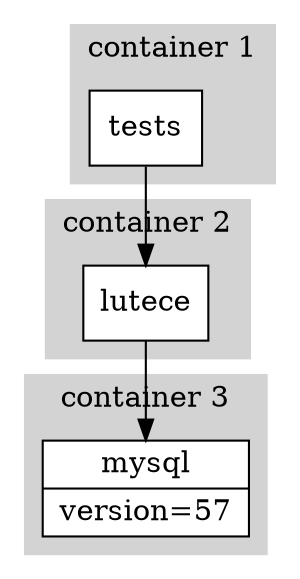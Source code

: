 digraph Config {
  node [shape="record",style="filled",fillcolor="white"];
  subgraph cluster_1 {
    label="container 1";
    style="filled";
    color="lightgrey";
    tests_0 [label="tests"];
  }
  subgraph cluster_2 {
    label="container 2";
    style="filled";
    color="lightgrey";
    lutece_0 [label="lutece"];
  }
  subgraph cluster_3 {
    label="container 3";
    style="filled";
    color="lightgrey";
    mysql_0 [label="{mysql|version=57}"];
  }
  tests_0 -> lutece_0;
  lutece_0 -> mysql_0;
}
